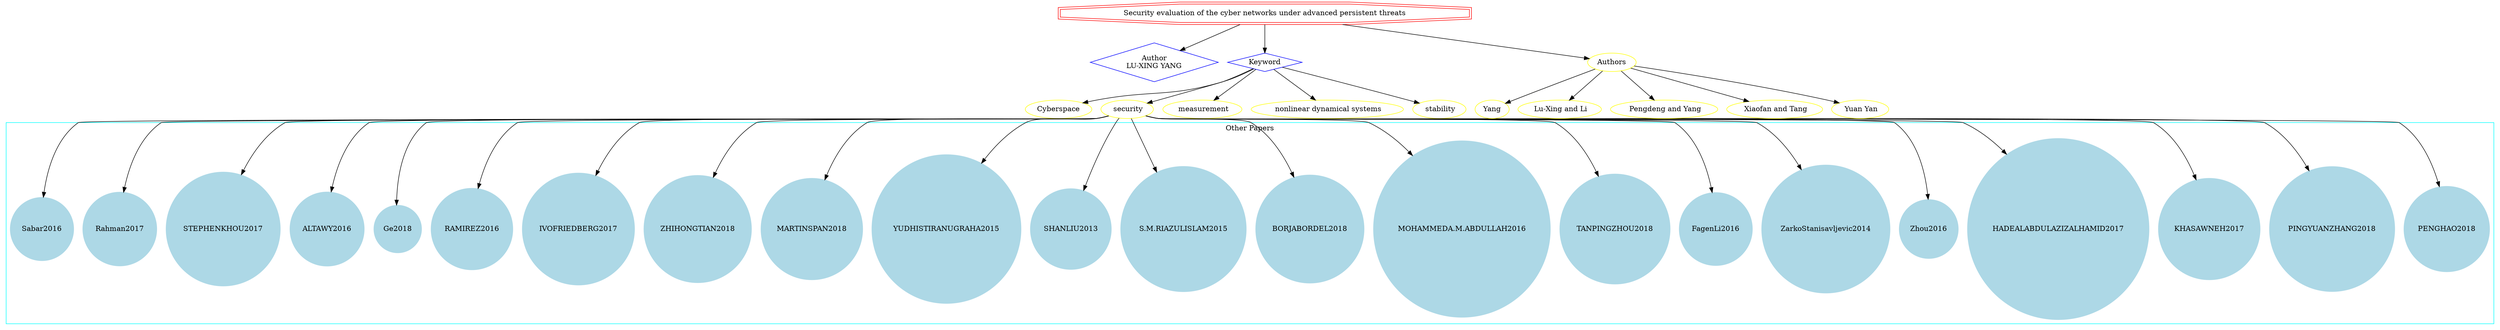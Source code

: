 strict digraph mind_map51 {
	node [color=red shape=doubleoctagon]
	"Security evaluation of the cyber networks under advanced persistent threats"
	node [color=blue shape=diamond]
	"Author
LU-XING YANG"
	Keyword
	"Security evaluation of the cyber networks under advanced persistent threats" -> "Author
LU-XING YANG"
	"Security evaluation of the cyber networks under advanced persistent threats" -> Keyword
	node [color=yellow shape=ellipse]
	Cyberspace
	Keyword -> Cyberspace
	" security"
	Keyword -> " security"
	" measurement"
	Keyword -> " measurement"
	" nonlinear dynamical systems"
	Keyword -> " nonlinear dynamical systems"
	" stability"
	Keyword -> " stability"
	subgraph cluster_0 {
		node [style=filled]
		node [color=lightblue shape=circle]
		label="Other Papers"
		color=cyan
		PENGHAO2018
		PINGYUANZHANG2018
		KHASAWNEH2017
		HADEALABDULAZIZALHAMID2017
		Zhou2016
		ZarkoStanisavljevic2014
		FagenLi2016
		TANPINGZHOU2018
		"MOHAMMEDA.M.ABDULLAH2016"
		BORJABORDEL2018
		"S.M.RIAZULISLAM2015"
		SHANLIU2013
		YUDHISTIRANUGRAHA2015
		MARTINSPAN2018
		ZHIHONGTIAN2018
		IVOFRIEDBERG2017
		RAMIREZ2016
		Ge2018
		ALTAWY2016
		STEPHENKHOU2017
		Rahman2017
		Sabar2016
	}
	" security" -> PENGHAO2018
	" security" -> PENGHAO2018
	" security" -> PENGHAO2018
	" security" -> PINGYUANZHANG2018
	" security" -> KHASAWNEH2017
	" security" -> HADEALABDULAZIZALHAMID2017
	" security" -> Zhou2016
	" security" -> ZarkoStanisavljevic2014
	" security" -> ZarkoStanisavljevic2014
	" security" -> FagenLi2016
	" security" -> TANPINGZHOU2018
	" security" -> "MOHAMMEDA.M.ABDULLAH2016"
	" security" -> "MOHAMMEDA.M.ABDULLAH2016"
	" security" -> BORJABORDEL2018
	" security" -> "S.M.RIAZULISLAM2015"
	" security" -> SHANLIU2013
	" security" -> YUDHISTIRANUGRAHA2015
	" security" -> MARTINSPAN2018
	" security" -> MARTINSPAN2018
	" security" -> MARTINSPAN2018
	" security" -> ZHIHONGTIAN2018
	" security" -> IVOFRIEDBERG2017
	" security" -> IVOFRIEDBERG2017
	" security" -> IVOFRIEDBERG2017
	" security" -> RAMIREZ2016
	" security" -> RAMIREZ2016
	" security" -> Ge2018
	" security" -> ALTAWY2016
	" security" -> STEPHENKHOU2017
	" security" -> STEPHENKHOU2017
	" security" -> Rahman2017
	" security" -> Rahman2017
	" security" -> Sabar2016
	"Security evaluation of the cyber networks under advanced persistent threats" -> Authors
	Authors -> Yang
	Authors -> " Lu-Xing and Li"
	Authors -> " Pengdeng and Yang"
	Authors -> " Xiaofan and Tang"
	Authors -> " Yuan Yan"
}
